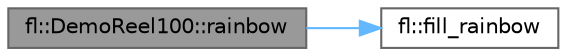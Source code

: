 digraph "fl::DemoReel100::rainbow"
{
 // INTERACTIVE_SVG=YES
 // LATEX_PDF_SIZE
  bgcolor="transparent";
  edge [fontname=Helvetica,fontsize=10,labelfontname=Helvetica,labelfontsize=10];
  node [fontname=Helvetica,fontsize=10,shape=box,height=0.2,width=0.4];
  rankdir="LR";
  Node1 [id="Node000001",label="fl::DemoReel100::rainbow",height=0.2,width=0.4,color="gray40", fillcolor="grey60", style="filled", fontcolor="black",tooltip=" "];
  Node1 -> Node2 [id="edge1_Node000001_Node000002",color="steelblue1",style="solid",tooltip=" "];
  Node2 [id="Node000002",label="fl::fill_rainbow",height=0.2,width=0.4,color="grey40", fillcolor="white", style="filled",URL="$da/de3/group___color_fills_ga8cfac7f712d38ac9aa9bcd172283b453.html#ga8cfac7f712d38ac9aa9bcd172283b453",tooltip="Fill a range of LEDs with a rainbow of colors."];
}
